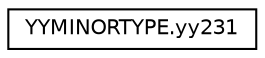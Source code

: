 digraph "Graphical Class Hierarchy"
{
 // LATEX_PDF_SIZE
  edge [fontname="Helvetica",fontsize="10",labelfontname="Helvetica",labelfontsize="10"];
  node [fontname="Helvetica",fontsize="10",shape=record];
  rankdir="LR";
  Node0 [label="YYMINORTYPE.yy231",height=0.2,width=0.4,color="black", fillcolor="white", style="filled",URL="$db/d1b/sqlite3_8c.html#d5/dc0/structYYMINORTYPE_8yy231",tooltip=" "];
}
